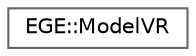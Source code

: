 digraph "Graphical Class Hierarchy"
{
 // LATEX_PDF_SIZE
  bgcolor="transparent";
  edge [fontname=Helvetica,fontsize=10,labelfontname=Helvetica,labelfontsize=10];
  node [fontname=Helvetica,fontsize=10,shape=box,height=0.2,width=0.4];
  rankdir="LR";
  Node0 [id="Node000000",label="EGE::ModelVR",height=0.2,width=0.4,color="grey40", fillcolor="white", style="filled",URL="$classEGE_1_1ModelVR.html",tooltip="Class representing a 3D model."];
}
